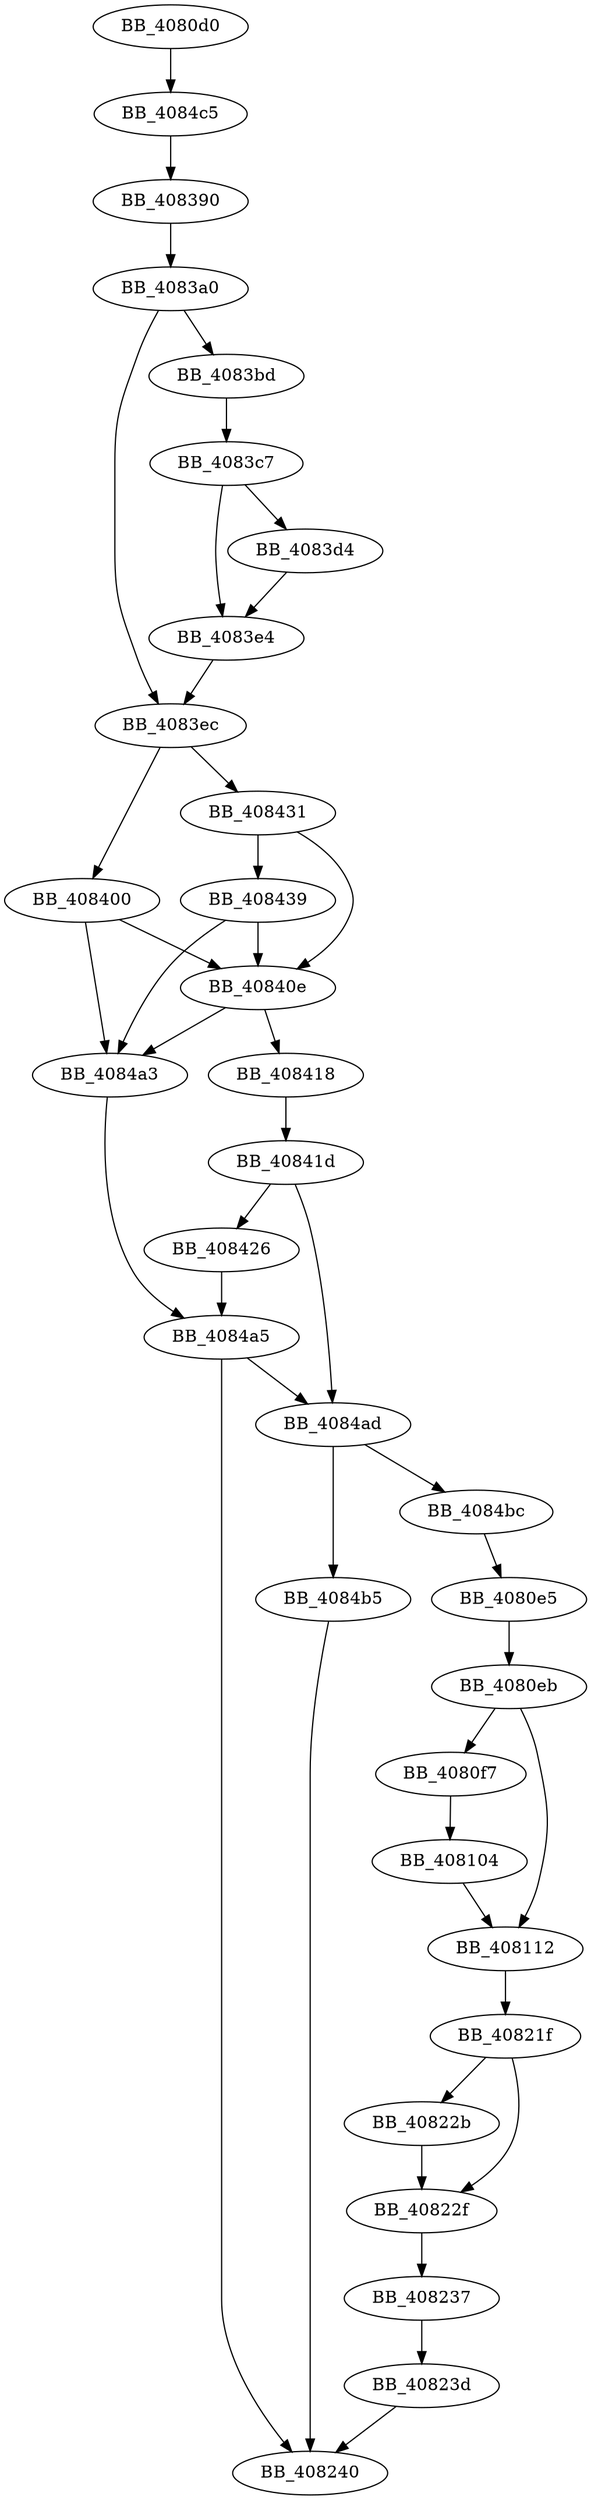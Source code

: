 DiGraph sub_4080D0{
BB_4080d0->BB_4084c5
BB_4080e5->BB_4080eb
BB_4080eb->BB_4080f7
BB_4080eb->BB_408112
BB_4080f7->BB_408104
BB_408104->BB_408112
BB_408112->BB_40821f
BB_40821f->BB_40822b
BB_40821f->BB_40822f
BB_40822b->BB_40822f
BB_40822f->BB_408237
BB_408237->BB_40823d
BB_40823d->BB_408240
BB_408390->BB_4083a0
BB_4083a0->BB_4083bd
BB_4083a0->BB_4083ec
BB_4083bd->BB_4083c7
BB_4083c7->BB_4083d4
BB_4083c7->BB_4083e4
BB_4083d4->BB_4083e4
BB_4083e4->BB_4083ec
BB_4083ec->BB_408400
BB_4083ec->BB_408431
BB_408400->BB_40840e
BB_408400->BB_4084a3
BB_40840e->BB_408418
BB_40840e->BB_4084a3
BB_408418->BB_40841d
BB_40841d->BB_408426
BB_40841d->BB_4084ad
BB_408426->BB_4084a5
BB_408431->BB_40840e
BB_408431->BB_408439
BB_408439->BB_40840e
BB_408439->BB_4084a3
BB_4084a3->BB_4084a5
BB_4084a5->BB_408240
BB_4084a5->BB_4084ad
BB_4084ad->BB_4084b5
BB_4084ad->BB_4084bc
BB_4084b5->BB_408240
BB_4084bc->BB_4080e5
BB_4084c5->BB_408390
}
